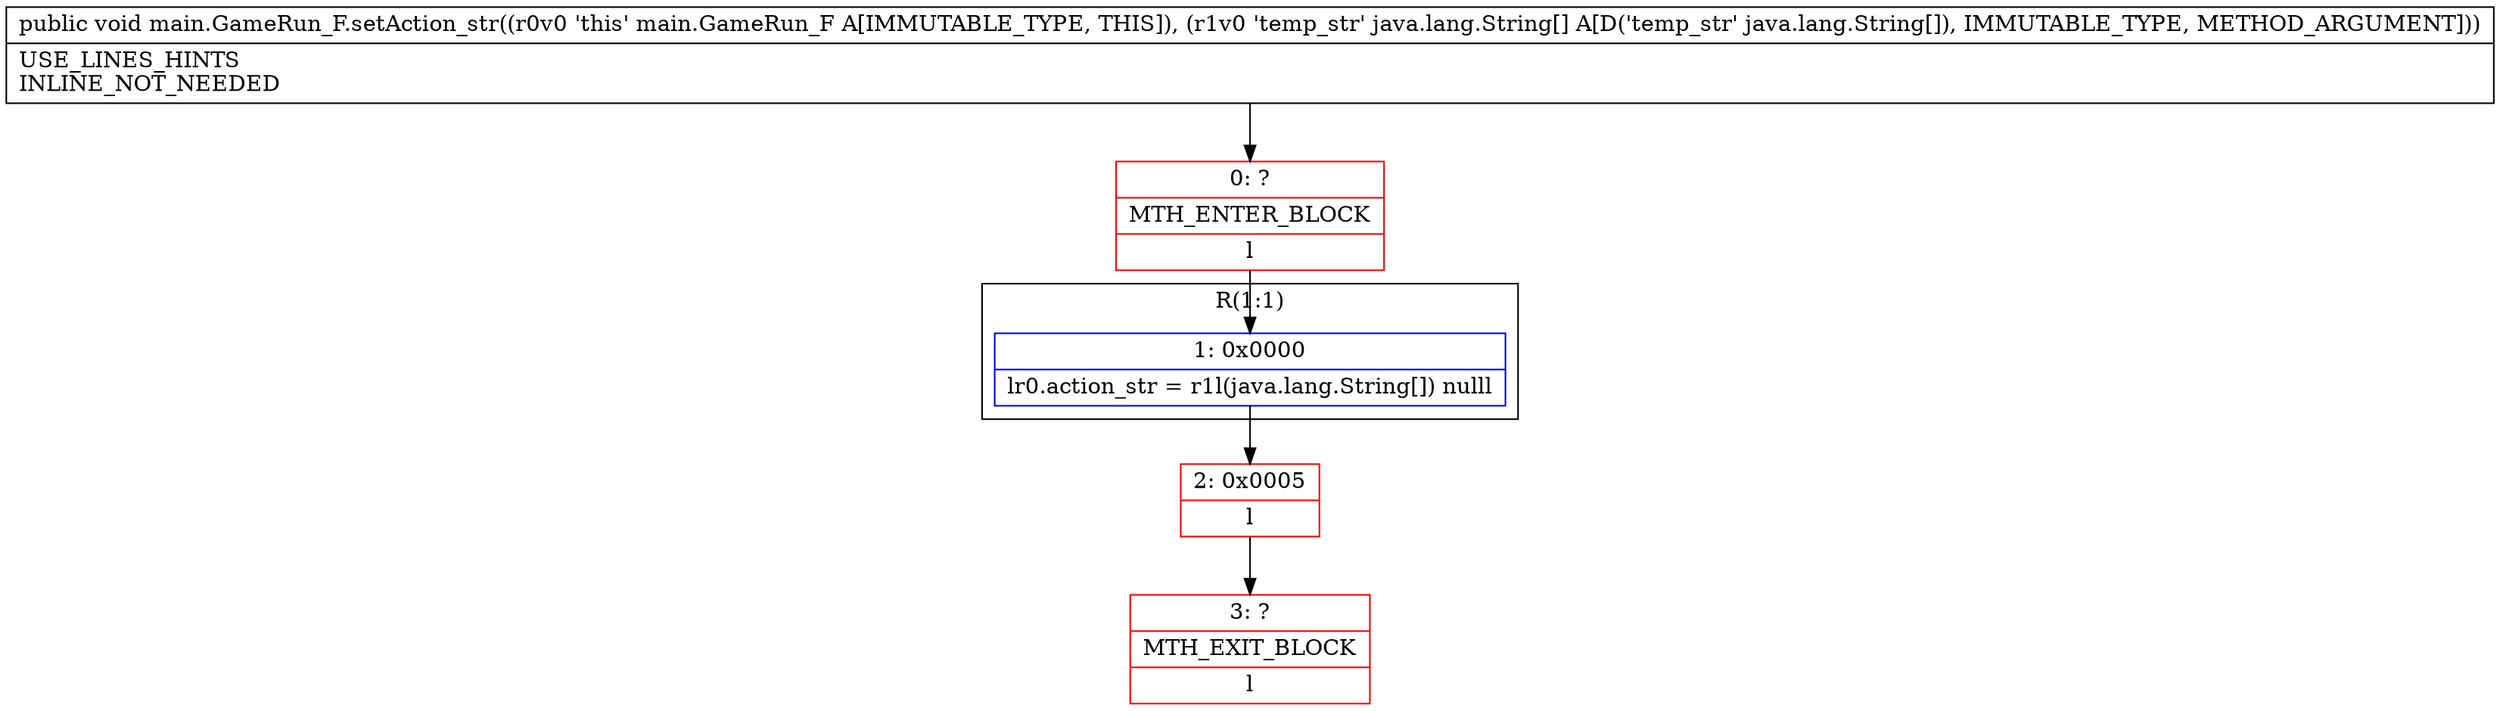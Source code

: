 digraph "CFG formain.GameRun_F.setAction_str([Ljava\/lang\/String;)V" {
subgraph cluster_Region_927958221 {
label = "R(1:1)";
node [shape=record,color=blue];
Node_1 [shape=record,label="{1\:\ 0x0000|lr0.action_str = r1l(java.lang.String[]) nulll}"];
}
Node_0 [shape=record,color=red,label="{0\:\ ?|MTH_ENTER_BLOCK\l|l}"];
Node_2 [shape=record,color=red,label="{2\:\ 0x0005|l}"];
Node_3 [shape=record,color=red,label="{3\:\ ?|MTH_EXIT_BLOCK\l|l}"];
MethodNode[shape=record,label="{public void main.GameRun_F.setAction_str((r0v0 'this' main.GameRun_F A[IMMUTABLE_TYPE, THIS]), (r1v0 'temp_str' java.lang.String[] A[D('temp_str' java.lang.String[]), IMMUTABLE_TYPE, METHOD_ARGUMENT]))  | USE_LINES_HINTS\lINLINE_NOT_NEEDED\l}"];
MethodNode -> Node_0;
Node_1 -> Node_2;
Node_0 -> Node_1;
Node_2 -> Node_3;
}

